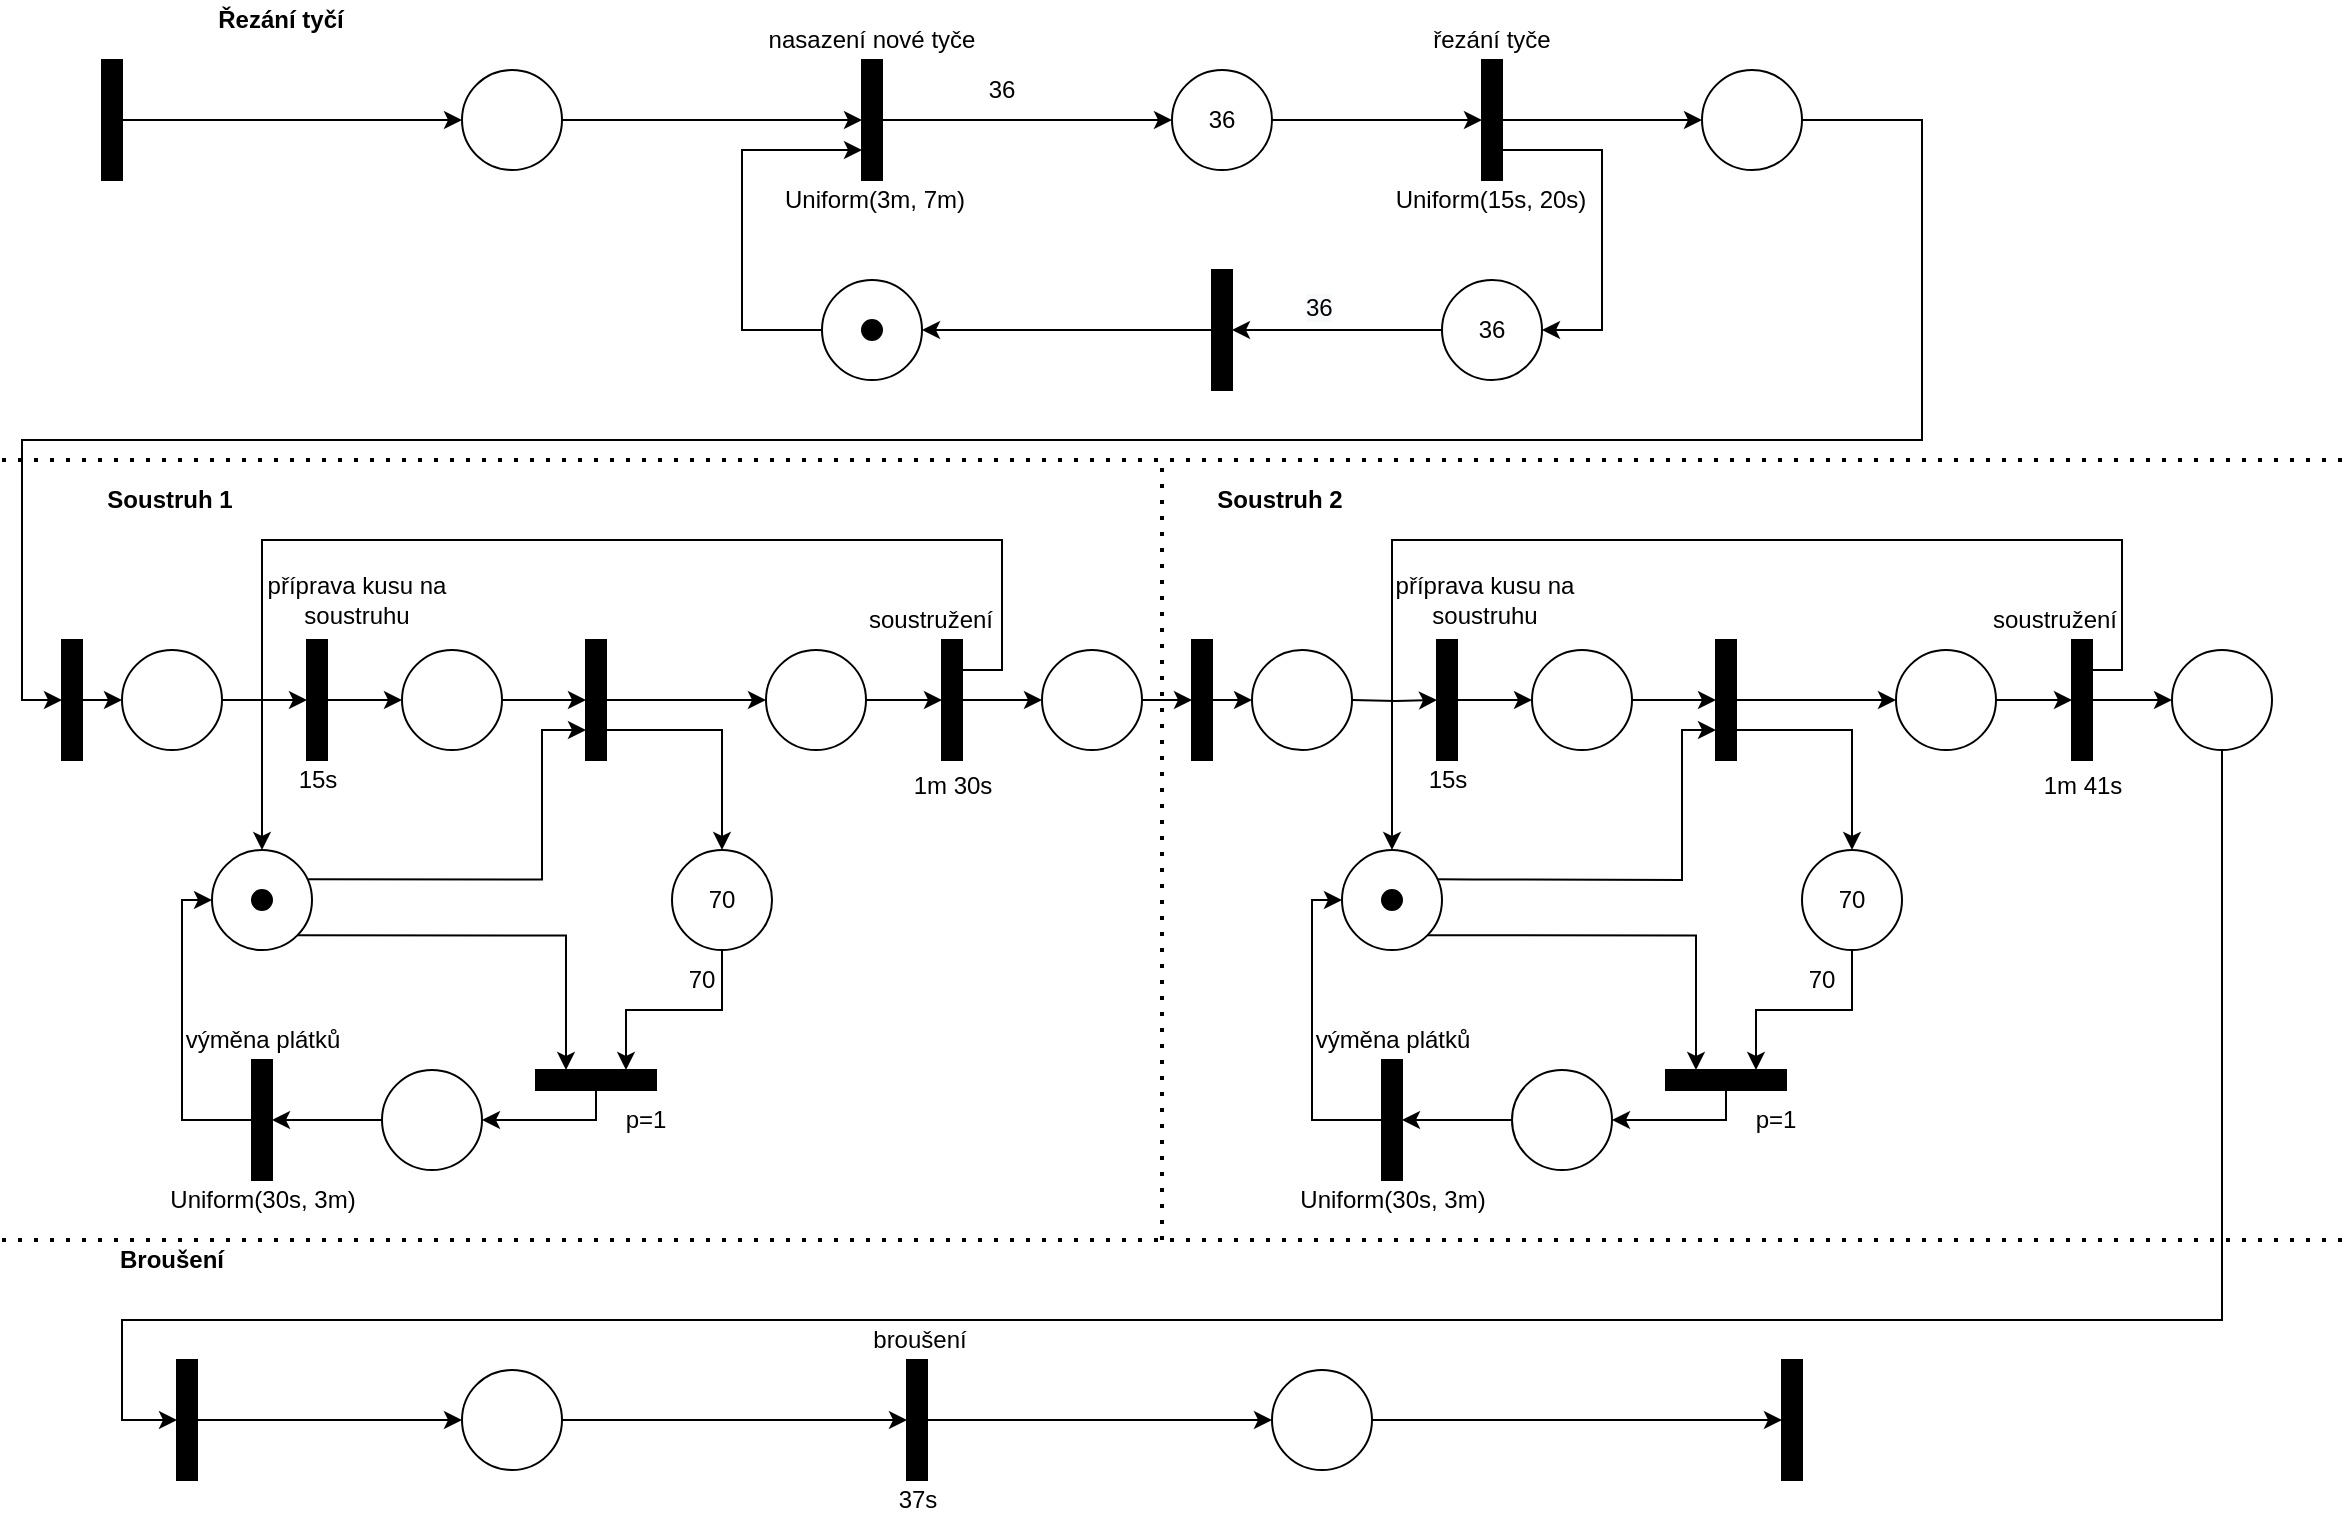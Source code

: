 <mxfile version="13.10.9" type="device"><diagram id="GLuZUZM2TEEvT66_GqJw" name="Page-1"><mxGraphModel dx="2616" dy="803" grid="1" gridSize="10" guides="1" tooltips="1" connect="1" arrows="1" fold="1" page="1" pageScale="1" pageWidth="1169" pageHeight="827" math="0" shadow="0"><root><mxCell id="0"/><mxCell id="1" parent="0"/><mxCell id="JcGqZ0pjjHXHmJEvP8QJ-11" style="edgeStyle=orthogonalEdgeStyle;rounded=0;orthogonalLoop=1;jettySize=auto;html=1;exitX=1;exitY=0.5;exitDx=0;exitDy=0;entryX=0;entryY=0.5;entryDx=0;entryDy=0;" parent="1" source="JcGqZ0pjjHXHmJEvP8QJ-3" target="JcGqZ0pjjHXHmJEvP8QJ-10" edge="1"><mxGeometry relative="1" as="geometry"/></mxCell><mxCell id="JcGqZ0pjjHXHmJEvP8QJ-3" value="" style="ellipse;whiteSpace=wrap;html=1;aspect=fixed;" parent="1" vertex="1"><mxGeometry x="230" y="45" width="50" height="50" as="geometry"/></mxCell><mxCell id="JcGqZ0pjjHXHmJEvP8QJ-7" style="edgeStyle=orthogonalEdgeStyle;rounded=0;orthogonalLoop=1;jettySize=auto;html=1;exitX=1;exitY=0.5;exitDx=0;exitDy=0;entryX=0;entryY=0.5;entryDx=0;entryDy=0;" parent="1" source="JcGqZ0pjjHXHmJEvP8QJ-5" target="JcGqZ0pjjHXHmJEvP8QJ-3" edge="1"><mxGeometry relative="1" as="geometry"/></mxCell><mxCell id="JcGqZ0pjjHXHmJEvP8QJ-5" value="" style="rounded=0;whiteSpace=wrap;html=1;fillColor=#000000;" parent="1" vertex="1"><mxGeometry x="50" y="40" width="10" height="60" as="geometry"/></mxCell><mxCell id="JcGqZ0pjjHXHmJEvP8QJ-9" value="Uniform(3m, 7m)" style="text;html=1;strokeColor=none;fillColor=none;align=center;verticalAlign=middle;whiteSpace=wrap;rounded=0;" parent="1" vertex="1"><mxGeometry x="385" y="100" width="102.5" height="20" as="geometry"/></mxCell><mxCell id="JcGqZ0pjjHXHmJEvP8QJ-14" style="edgeStyle=orthogonalEdgeStyle;rounded=0;orthogonalLoop=1;jettySize=auto;html=1;exitX=1;exitY=0.5;exitDx=0;exitDy=0;entryX=0;entryY=0.5;entryDx=0;entryDy=0;" parent="1" source="JcGqZ0pjjHXHmJEvP8QJ-10" target="JcGqZ0pjjHXHmJEvP8QJ-13" edge="1"><mxGeometry relative="1" as="geometry"/></mxCell><mxCell id="JcGqZ0pjjHXHmJEvP8QJ-10" value="" style="rounded=0;whiteSpace=wrap;html=1;fillColor=#000000;" parent="1" vertex="1"><mxGeometry x="430" y="40" width="10" height="60" as="geometry"/></mxCell><mxCell id="JcGqZ0pjjHXHmJEvP8QJ-17" style="edgeStyle=orthogonalEdgeStyle;rounded=0;orthogonalLoop=1;jettySize=auto;html=1;exitX=1;exitY=0.5;exitDx=0;exitDy=0;entryX=0;entryY=0.5;entryDx=0;entryDy=0;" parent="1" source="JcGqZ0pjjHXHmJEvP8QJ-13" target="JcGqZ0pjjHXHmJEvP8QJ-16" edge="1"><mxGeometry relative="1" as="geometry"/></mxCell><mxCell id="JcGqZ0pjjHXHmJEvP8QJ-13" value="36" style="ellipse;whiteSpace=wrap;html=1;aspect=fixed;" parent="1" vertex="1"><mxGeometry x="585" y="45" width="50" height="50" as="geometry"/></mxCell><mxCell id="JcGqZ0pjjHXHmJEvP8QJ-15" value="36" style="text;html=1;strokeColor=none;fillColor=none;align=center;verticalAlign=middle;whiteSpace=wrap;rounded=0;" parent="1" vertex="1"><mxGeometry x="480" y="45" width="40" height="20" as="geometry"/></mxCell><mxCell id="JcGqZ0pjjHXHmJEvP8QJ-24" style="edgeStyle=orthogonalEdgeStyle;rounded=0;orthogonalLoop=1;jettySize=auto;html=1;exitX=1;exitY=0.75;exitDx=0;exitDy=0;entryX=1;entryY=0.5;entryDx=0;entryDy=0;" parent="1" source="JcGqZ0pjjHXHmJEvP8QJ-16" target="JcGqZ0pjjHXHmJEvP8QJ-23" edge="1"><mxGeometry relative="1" as="geometry"><mxPoint x="800" y="190" as="targetPoint"/><Array as="points"><mxPoint x="800" y="85"/><mxPoint x="800" y="175"/></Array></mxGeometry></mxCell><mxCell id="JcGqZ0pjjHXHmJEvP8QJ-32" style="edgeStyle=orthogonalEdgeStyle;rounded=0;orthogonalLoop=1;jettySize=auto;html=1;exitX=1;exitY=0.5;exitDx=0;exitDy=0;entryX=0;entryY=0.5;entryDx=0;entryDy=0;" parent="1" source="JcGqZ0pjjHXHmJEvP8QJ-16" target="JcGqZ0pjjHXHmJEvP8QJ-31" edge="1"><mxGeometry relative="1" as="geometry"/></mxCell><mxCell id="JcGqZ0pjjHXHmJEvP8QJ-16" value="" style="rounded=0;whiteSpace=wrap;html=1;fillColor=#000000;" parent="1" vertex="1"><mxGeometry x="740" y="40" width="10" height="60" as="geometry"/></mxCell><mxCell id="JcGqZ0pjjHXHmJEvP8QJ-30" style="edgeStyle=orthogonalEdgeStyle;rounded=0;orthogonalLoop=1;jettySize=auto;html=1;exitX=0;exitY=0.5;exitDx=0;exitDy=0;entryX=1;entryY=0.5;entryDx=0;entryDy=0;" parent="1" source="JcGqZ0pjjHXHmJEvP8QJ-18" target="JcGqZ0pjjHXHmJEvP8QJ-28" edge="1"><mxGeometry relative="1" as="geometry"/></mxCell><mxCell id="JcGqZ0pjjHXHmJEvP8QJ-18" value="" style="rounded=0;whiteSpace=wrap;html=1;fillColor=#000000;rotation=0;" parent="1" vertex="1"><mxGeometry x="605" y="145" width="10" height="60" as="geometry"/></mxCell><mxCell id="JcGqZ0pjjHXHmJEvP8QJ-21" value="Uniform(15s, 20s)" style="text;html=1;strokeColor=none;fillColor=none;align=center;verticalAlign=middle;whiteSpace=wrap;rounded=0;" parent="1" vertex="1"><mxGeometry x="689.38" y="100" width="111.25" height="20" as="geometry"/></mxCell><mxCell id="JcGqZ0pjjHXHmJEvP8QJ-25" style="edgeStyle=orthogonalEdgeStyle;rounded=0;orthogonalLoop=1;jettySize=auto;html=1;exitX=0;exitY=0.5;exitDx=0;exitDy=0;entryX=1;entryY=0.5;entryDx=0;entryDy=0;" parent="1" source="JcGqZ0pjjHXHmJEvP8QJ-23" target="JcGqZ0pjjHXHmJEvP8QJ-18" edge="1"><mxGeometry relative="1" as="geometry"/></mxCell><mxCell id="JcGqZ0pjjHXHmJEvP8QJ-23" value="36" style="ellipse;whiteSpace=wrap;html=1;aspect=fixed;" parent="1" vertex="1"><mxGeometry x="720" y="150" width="50" height="50" as="geometry"/></mxCell><mxCell id="JcGqZ0pjjHXHmJEvP8QJ-27" value="&lt;span style=&quot;color: rgb(0, 0, 0); font-family: helvetica; font-size: 12px; font-style: normal; font-weight: 400; letter-spacing: normal; text-align: center; text-indent: 0px; text-transform: none; word-spacing: 0px; background-color: rgb(248, 249, 250); display: inline; float: none;&quot;&gt;36&lt;/span&gt;" style="text;whiteSpace=wrap;html=1;" parent="1" vertex="1"><mxGeometry x="650" y="150" width="40" height="30" as="geometry"/></mxCell><mxCell id="JcGqZ0pjjHXHmJEvP8QJ-29" style="edgeStyle=orthogonalEdgeStyle;rounded=0;orthogonalLoop=1;jettySize=auto;html=1;exitX=0;exitY=0.5;exitDx=0;exitDy=0;entryX=0;entryY=0.75;entryDx=0;entryDy=0;" parent="1" source="JcGqZ0pjjHXHmJEvP8QJ-28" target="JcGqZ0pjjHXHmJEvP8QJ-10" edge="1"><mxGeometry relative="1" as="geometry"><mxPoint x="350" y="80" as="targetPoint"/><Array as="points"><mxPoint x="370" y="175"/><mxPoint x="370" y="85"/></Array></mxGeometry></mxCell><mxCell id="JcGqZ0pjjHXHmJEvP8QJ-28" value="" style="ellipse;whiteSpace=wrap;html=1;aspect=fixed;" parent="1" vertex="1"><mxGeometry x="410" y="150" width="50" height="50" as="geometry"/></mxCell><mxCell id="JcGqZ0pjjHXHmJEvP8QJ-102" style="edgeStyle=orthogonalEdgeStyle;rounded=0;orthogonalLoop=1;jettySize=auto;html=1;exitX=1;exitY=0.5;exitDx=0;exitDy=0;entryX=0;entryY=0.5;entryDx=0;entryDy=0;" parent="1" source="JcGqZ0pjjHXHmJEvP8QJ-31" target="JcGqZ0pjjHXHmJEvP8QJ-33" edge="1"><mxGeometry relative="1" as="geometry"><mxPoint x="10" y="360" as="targetPoint"/><Array as="points"><mxPoint x="960" y="70"/><mxPoint x="960" y="230"/><mxPoint x="10" y="230"/><mxPoint x="10" y="360"/></Array></mxGeometry></mxCell><mxCell id="JcGqZ0pjjHXHmJEvP8QJ-31" value="" style="ellipse;whiteSpace=wrap;html=1;aspect=fixed;" parent="1" vertex="1"><mxGeometry x="850" y="45" width="50" height="50" as="geometry"/></mxCell><mxCell id="JcGqZ0pjjHXHmJEvP8QJ-35" style="edgeStyle=orthogonalEdgeStyle;rounded=0;orthogonalLoop=1;jettySize=auto;html=1;exitX=1;exitY=0.5;exitDx=0;exitDy=0;entryX=0;entryY=0.5;entryDx=0;entryDy=0;" parent="1" source="JcGqZ0pjjHXHmJEvP8QJ-33" target="JcGqZ0pjjHXHmJEvP8QJ-36" edge="1"><mxGeometry relative="1" as="geometry"><mxPoint x="35" y="355" as="targetPoint"/><Array as="points"><mxPoint x="30" y="360"/><mxPoint x="30" y="360"/></Array></mxGeometry></mxCell><mxCell id="JcGqZ0pjjHXHmJEvP8QJ-33" value="" style="rounded=0;whiteSpace=wrap;html=1;fillColor=#000000;" parent="1" vertex="1"><mxGeometry x="30" y="330" width="10" height="60" as="geometry"/></mxCell><mxCell id="JcGqZ0pjjHXHmJEvP8QJ-45" style="edgeStyle=orthogonalEdgeStyle;rounded=0;orthogonalLoop=1;jettySize=auto;html=1;exitX=1;exitY=0.5;exitDx=0;exitDy=0;entryX=0;entryY=0.5;entryDx=0;entryDy=0;" parent="1" source="JcGqZ0pjjHXHmJEvP8QJ-36" target="KDwXP7AqZ1lGAacYz1sP-2" edge="1"><mxGeometry relative="1" as="geometry"><mxPoint x="150" y="360" as="targetPoint"/></mxGeometry></mxCell><mxCell id="JcGqZ0pjjHXHmJEvP8QJ-36" value="" style="ellipse;whiteSpace=wrap;html=1;aspect=fixed;" parent="1" vertex="1"><mxGeometry x="60" y="335" width="50" height="50" as="geometry"/></mxCell><mxCell id="JcGqZ0pjjHXHmJEvP8QJ-40" value="15s" style="text;html=1;strokeColor=none;fillColor=none;align=center;verticalAlign=middle;whiteSpace=wrap;rounded=0;" parent="1" vertex="1"><mxGeometry x="137.5" y="390" width="40" height="20" as="geometry"/></mxCell><mxCell id="JcGqZ0pjjHXHmJEvP8QJ-41" value="" style="ellipse;whiteSpace=wrap;html=1;aspect=fixed;" parent="1" vertex="1"><mxGeometry x="382" y="335" width="50" height="50" as="geometry"/></mxCell><mxCell id="JcGqZ0pjjHXHmJEvP8QJ-42" style="edgeStyle=orthogonalEdgeStyle;rounded=0;orthogonalLoop=1;jettySize=auto;html=1;exitX=1;exitY=0.5;exitDx=0;exitDy=0;entryX=0;entryY=0.5;entryDx=0;entryDy=0;" parent="1" source="JcGqZ0pjjHXHmJEvP8QJ-43" target="JcGqZ0pjjHXHmJEvP8QJ-41" edge="1"><mxGeometry relative="1" as="geometry"/></mxCell><mxCell id="JcGqZ0pjjHXHmJEvP8QJ-49" style="edgeStyle=orthogonalEdgeStyle;rounded=0;orthogonalLoop=1;jettySize=auto;html=1;exitX=1;exitY=0.75;exitDx=0;exitDy=0;entryX=0.5;entryY=0;entryDx=0;entryDy=0;" parent="1" source="JcGqZ0pjjHXHmJEvP8QJ-43" target="JcGqZ0pjjHXHmJEvP8QJ-48" edge="1"><mxGeometry relative="1" as="geometry"><mxPoint x="360" y="420" as="targetPoint"/><Array as="points"><mxPoint x="360" y="375"/></Array></mxGeometry></mxCell><mxCell id="JcGqZ0pjjHXHmJEvP8QJ-43" value="" style="rounded=0;whiteSpace=wrap;html=1;fillColor=#000000;" parent="1" vertex="1"><mxGeometry x="292" y="330" width="10" height="60" as="geometry"/></mxCell><mxCell id="JcGqZ0pjjHXHmJEvP8QJ-44" value="1m 30s" style="text;html=1;strokeColor=none;fillColor=none;align=center;verticalAlign=middle;whiteSpace=wrap;rounded=0;" parent="1" vertex="1"><mxGeometry x="448.5" y="393" width="53" height="20" as="geometry"/></mxCell><mxCell id="JcGqZ0pjjHXHmJEvP8QJ-63" style="edgeStyle=orthogonalEdgeStyle;rounded=0;orthogonalLoop=1;jettySize=auto;html=1;exitX=1;exitY=0.5;exitDx=0;exitDy=0;entryX=1;entryY=0.5;entryDx=0;entryDy=0;" parent="1" source="JcGqZ0pjjHXHmJEvP8QJ-46" target="DQ1ysOZ9fcvi6XosB5XS-1" edge="1"><mxGeometry relative="1" as="geometry"><mxPoint x="260" y="570" as="targetPoint"/><Array as="points"><mxPoint x="297" y="570"/></Array></mxGeometry></mxCell><mxCell id="JcGqZ0pjjHXHmJEvP8QJ-46" value="" style="rounded=0;whiteSpace=wrap;html=1;fillColor=#000000;rotation=90;" parent="1" vertex="1"><mxGeometry x="292" y="520" width="10" height="60" as="geometry"/></mxCell><mxCell id="JcGqZ0pjjHXHmJEvP8QJ-56" style="edgeStyle=orthogonalEdgeStyle;rounded=0;orthogonalLoop=1;jettySize=auto;html=1;exitX=0.5;exitY=1;exitDx=0;exitDy=0;entryX=0;entryY=0.25;entryDx=0;entryDy=0;" parent="1" source="JcGqZ0pjjHXHmJEvP8QJ-48" target="JcGqZ0pjjHXHmJEvP8QJ-46" edge="1"><mxGeometry relative="1" as="geometry"><mxPoint x="310" y="530.0" as="targetPoint"/></mxGeometry></mxCell><mxCell id="JcGqZ0pjjHXHmJEvP8QJ-48" value="70" style="ellipse;whiteSpace=wrap;html=1;aspect=fixed;" parent="1" vertex="1"><mxGeometry x="335" y="435" width="50" height="50" as="geometry"/></mxCell><mxCell id="JcGqZ0pjjHXHmJEvP8QJ-51" value="70" style="text;html=1;strokeColor=none;fillColor=none;align=center;verticalAlign=middle;whiteSpace=wrap;rounded=0;" parent="1" vertex="1"><mxGeometry x="330" y="490" width="40" height="20" as="geometry"/></mxCell><mxCell id="JcGqZ0pjjHXHmJEvP8QJ-53" style="edgeStyle=orthogonalEdgeStyle;rounded=0;orthogonalLoop=1;jettySize=auto;html=1;exitX=0.962;exitY=0.293;exitDx=0;exitDy=0;exitPerimeter=0;entryX=0;entryY=0.75;entryDx=0;entryDy=0;" parent="1" source="JcGqZ0pjjHXHmJEvP8QJ-52" target="JcGqZ0pjjHXHmJEvP8QJ-43" edge="1"><mxGeometry relative="1" as="geometry"><mxPoint x="280" y="370" as="targetPoint"/><mxPoint x="170" y="450" as="sourcePoint"/><Array as="points"><mxPoint x="270" y="450"/><mxPoint x="270" y="375"/></Array></mxGeometry></mxCell><mxCell id="JcGqZ0pjjHXHmJEvP8QJ-55" style="edgeStyle=orthogonalEdgeStyle;rounded=0;orthogonalLoop=1;jettySize=auto;html=1;exitX=1;exitY=1;exitDx=0;exitDy=0;entryX=0;entryY=0.75;entryDx=0;entryDy=0;" parent="1" source="JcGqZ0pjjHXHmJEvP8QJ-52" target="JcGqZ0pjjHXHmJEvP8QJ-46" edge="1"><mxGeometry relative="1" as="geometry"><mxPoint x="290" y="530.0" as="targetPoint"/></mxGeometry></mxCell><mxCell id="JcGqZ0pjjHXHmJEvP8QJ-52" value="" style="ellipse;whiteSpace=wrap;html=1;aspect=fixed;" parent="1" vertex="1"><mxGeometry x="105" y="435" width="50" height="50" as="geometry"/></mxCell><mxCell id="JcGqZ0pjjHXHmJEvP8QJ-8" value="" style="ellipse;whiteSpace=wrap;html=1;aspect=fixed;fillColor=#000000;" parent="1" vertex="1"><mxGeometry x="125" y="455" width="10" height="10" as="geometry"/></mxCell><mxCell id="JcGqZ0pjjHXHmJEvP8QJ-57" style="edgeStyle=orthogonalEdgeStyle;rounded=0;orthogonalLoop=1;jettySize=auto;html=1;exitX=1;exitY=0.5;exitDx=0;exitDy=0;entryX=0;entryY=0.5;entryDx=0;entryDy=0;" parent="1" source="JcGqZ0pjjHXHmJEvP8QJ-41" target="JcGqZ0pjjHXHmJEvP8QJ-60" edge="1"><mxGeometry relative="1" as="geometry"><mxPoint x="440.0" y="360" as="sourcePoint"/></mxGeometry></mxCell><mxCell id="JcGqZ0pjjHXHmJEvP8QJ-101" style="edgeStyle=orthogonalEdgeStyle;rounded=0;orthogonalLoop=1;jettySize=auto;html=1;exitX=1;exitY=0.5;exitDx=0;exitDy=0;entryX=0;entryY=0.5;entryDx=0;entryDy=0;" parent="1" source="JcGqZ0pjjHXHmJEvP8QJ-58" target="JcGqZ0pjjHXHmJEvP8QJ-72" edge="1"><mxGeometry relative="1" as="geometry"/></mxCell><mxCell id="JcGqZ0pjjHXHmJEvP8QJ-58" value="" style="ellipse;whiteSpace=wrap;html=1;aspect=fixed;" parent="1" vertex="1"><mxGeometry x="520" y="335" width="50" height="50" as="geometry"/></mxCell><mxCell id="JcGqZ0pjjHXHmJEvP8QJ-59" style="edgeStyle=orthogonalEdgeStyle;rounded=0;orthogonalLoop=1;jettySize=auto;html=1;exitX=1;exitY=0.5;exitDx=0;exitDy=0;entryX=0;entryY=0.5;entryDx=0;entryDy=0;" parent="1" source="JcGqZ0pjjHXHmJEvP8QJ-60" target="JcGqZ0pjjHXHmJEvP8QJ-58" edge="1"><mxGeometry relative="1" as="geometry"/></mxCell><mxCell id="JcGqZ0pjjHXHmJEvP8QJ-60" value="" style="rounded=0;whiteSpace=wrap;html=1;fillColor=#000000;" parent="1" vertex="1"><mxGeometry x="470" y="330" width="10" height="60" as="geometry"/></mxCell><mxCell id="JcGqZ0pjjHXHmJEvP8QJ-61" value="p=1" style="text;html=1;strokeColor=none;fillColor=none;align=center;verticalAlign=middle;whiteSpace=wrap;rounded=0;" parent="1" vertex="1"><mxGeometry x="302" y="560" width="40" height="20" as="geometry"/></mxCell><mxCell id="JcGqZ0pjjHXHmJEvP8QJ-66" style="edgeStyle=orthogonalEdgeStyle;rounded=0;orthogonalLoop=1;jettySize=auto;html=1;exitX=0;exitY=0.5;exitDx=0;exitDy=0;entryX=0;entryY=0.5;entryDx=0;entryDy=0;" parent="1" source="JcGqZ0pjjHXHmJEvP8QJ-64" target="JcGqZ0pjjHXHmJEvP8QJ-52" edge="1"><mxGeometry relative="1" as="geometry"><mxPoint x="40" y="460" as="targetPoint"/><Array as="points"><mxPoint x="90" y="570"/><mxPoint x="90" y="460"/></Array></mxGeometry></mxCell><mxCell id="JcGqZ0pjjHXHmJEvP8QJ-64" value="" style="rounded=0;whiteSpace=wrap;html=1;fillColor=#000000;" parent="1" vertex="1"><mxGeometry x="125" y="540" width="10" height="60" as="geometry"/></mxCell><mxCell id="JcGqZ0pjjHXHmJEvP8QJ-65" value="Uniform(30s, 3m)" style="text;html=1;strokeColor=none;fillColor=none;align=center;verticalAlign=middle;whiteSpace=wrap;rounded=0;" parent="1" vertex="1"><mxGeometry x="73.75" y="600" width="112.5" height="20" as="geometry"/></mxCell><mxCell id="JcGqZ0pjjHXHmJEvP8QJ-69" style="edgeStyle=orthogonalEdgeStyle;rounded=0;orthogonalLoop=1;jettySize=auto;html=1;entryX=0.5;entryY=0;entryDx=0;entryDy=0;exitX=1;exitY=0.25;exitDx=0;exitDy=0;" parent="1" source="JcGqZ0pjjHXHmJEvP8QJ-60" target="JcGqZ0pjjHXHmJEvP8QJ-52" edge="1"><mxGeometry relative="1" as="geometry"><mxPoint x="130" y="350" as="targetPoint"/><Array as="points"><mxPoint x="500" y="345"/><mxPoint x="500" y="280"/><mxPoint x="130" y="280"/></Array><mxPoint x="500" y="340" as="sourcePoint"/></mxGeometry></mxCell><mxCell id="JcGqZ0pjjHXHmJEvP8QJ-71" style="edgeStyle=orthogonalEdgeStyle;rounded=0;orthogonalLoop=1;jettySize=auto;html=1;exitX=1;exitY=0.5;exitDx=0;exitDy=0;entryX=0;entryY=0.5;entryDx=0;entryDy=0;" parent="1" source="JcGqZ0pjjHXHmJEvP8QJ-72" target="JcGqZ0pjjHXHmJEvP8QJ-74" edge="1"><mxGeometry relative="1" as="geometry"><mxPoint x="600" y="355" as="targetPoint"/><Array as="points"><mxPoint x="595" y="360"/><mxPoint x="595" y="360"/></Array></mxGeometry></mxCell><mxCell id="JcGqZ0pjjHXHmJEvP8QJ-72" value="" style="rounded=0;whiteSpace=wrap;html=1;fillColor=#000000;" parent="1" vertex="1"><mxGeometry x="595" y="330" width="10" height="60" as="geometry"/></mxCell><mxCell id="JcGqZ0pjjHXHmJEvP8QJ-74" value="" style="ellipse;whiteSpace=wrap;html=1;aspect=fixed;" parent="1" vertex="1"><mxGeometry x="625" y="335" width="50" height="50" as="geometry"/></mxCell><mxCell id="JcGqZ0pjjHXHmJEvP8QJ-75" value="15s" style="text;html=1;strokeColor=none;fillColor=none;align=center;verticalAlign=middle;whiteSpace=wrap;rounded=0;" parent="1" vertex="1"><mxGeometry x="702.5" y="390" width="40" height="20" as="geometry"/></mxCell><mxCell id="JcGqZ0pjjHXHmJEvP8QJ-77" value="" style="ellipse;whiteSpace=wrap;html=1;aspect=fixed;" parent="1" vertex="1"><mxGeometry x="947" y="335" width="50" height="50" as="geometry"/></mxCell><mxCell id="JcGqZ0pjjHXHmJEvP8QJ-78" style="edgeStyle=orthogonalEdgeStyle;rounded=0;orthogonalLoop=1;jettySize=auto;html=1;exitX=1;exitY=0.5;exitDx=0;exitDy=0;entryX=0;entryY=0.5;entryDx=0;entryDy=0;" parent="1" source="JcGqZ0pjjHXHmJEvP8QJ-80" target="JcGqZ0pjjHXHmJEvP8QJ-77" edge="1"><mxGeometry relative="1" as="geometry"/></mxCell><mxCell id="JcGqZ0pjjHXHmJEvP8QJ-79" style="edgeStyle=orthogonalEdgeStyle;rounded=0;orthogonalLoop=1;jettySize=auto;html=1;exitX=1;exitY=0.75;exitDx=0;exitDy=0;entryX=0.5;entryY=0;entryDx=0;entryDy=0;" parent="1" source="JcGqZ0pjjHXHmJEvP8QJ-80" target="JcGqZ0pjjHXHmJEvP8QJ-85" edge="1"><mxGeometry relative="1" as="geometry"><mxPoint x="925" y="420" as="targetPoint"/><Array as="points"><mxPoint x="925" y="375"/></Array></mxGeometry></mxCell><mxCell id="JcGqZ0pjjHXHmJEvP8QJ-80" value="" style="rounded=0;whiteSpace=wrap;html=1;fillColor=#000000;" parent="1" vertex="1"><mxGeometry x="857" y="330" width="10" height="60" as="geometry"/></mxCell><mxCell id="JcGqZ0pjjHXHmJEvP8QJ-81" value="1m 41s" style="text;html=1;strokeColor=none;fillColor=none;align=center;verticalAlign=middle;whiteSpace=wrap;rounded=0;" parent="1" vertex="1"><mxGeometry x="1013.5" y="393" width="53" height="20" as="geometry"/></mxCell><mxCell id="JcGqZ0pjjHXHmJEvP8QJ-83" value="" style="rounded=0;whiteSpace=wrap;html=1;fillColor=#000000;rotation=90;" parent="1" vertex="1"><mxGeometry x="857" y="520" width="10" height="60" as="geometry"/></mxCell><mxCell id="JcGqZ0pjjHXHmJEvP8QJ-84" style="edgeStyle=orthogonalEdgeStyle;rounded=0;orthogonalLoop=1;jettySize=auto;html=1;exitX=0.5;exitY=1;exitDx=0;exitDy=0;entryX=0;entryY=0.25;entryDx=0;entryDy=0;" parent="1" source="JcGqZ0pjjHXHmJEvP8QJ-85" target="JcGqZ0pjjHXHmJEvP8QJ-83" edge="1"><mxGeometry relative="1" as="geometry"><mxPoint x="875" y="530.0" as="targetPoint"/></mxGeometry></mxCell><mxCell id="JcGqZ0pjjHXHmJEvP8QJ-85" value="70" style="ellipse;whiteSpace=wrap;html=1;aspect=fixed;" parent="1" vertex="1"><mxGeometry x="900" y="435" width="50" height="50" as="geometry"/></mxCell><mxCell id="JcGqZ0pjjHXHmJEvP8QJ-86" value="70" style="text;html=1;strokeColor=none;fillColor=none;align=center;verticalAlign=middle;whiteSpace=wrap;rounded=0;" parent="1" vertex="1"><mxGeometry x="890" y="490" width="40" height="20" as="geometry"/></mxCell><mxCell id="JcGqZ0pjjHXHmJEvP8QJ-87" style="edgeStyle=orthogonalEdgeStyle;rounded=0;orthogonalLoop=1;jettySize=auto;html=1;exitX=0.962;exitY=0.293;exitDx=0;exitDy=0;exitPerimeter=0;entryX=0;entryY=0.75;entryDx=0;entryDy=0;" parent="1" source="JcGqZ0pjjHXHmJEvP8QJ-89" target="JcGqZ0pjjHXHmJEvP8QJ-80" edge="1"><mxGeometry relative="1" as="geometry"><mxPoint x="850" y="370" as="targetPoint"/><mxPoint x="735" y="450" as="sourcePoint"/><Array as="points"><mxPoint x="735" y="450"/><mxPoint x="840" y="450"/><mxPoint x="840" y="375"/></Array></mxGeometry></mxCell><mxCell id="JcGqZ0pjjHXHmJEvP8QJ-88" style="edgeStyle=orthogonalEdgeStyle;rounded=0;orthogonalLoop=1;jettySize=auto;html=1;exitX=1;exitY=1;exitDx=0;exitDy=0;entryX=0;entryY=0.75;entryDx=0;entryDy=0;" parent="1" source="JcGqZ0pjjHXHmJEvP8QJ-89" target="JcGqZ0pjjHXHmJEvP8QJ-83" edge="1"><mxGeometry relative="1" as="geometry"><mxPoint x="855" y="530.0" as="targetPoint"/></mxGeometry></mxCell><mxCell id="JcGqZ0pjjHXHmJEvP8QJ-89" value="" style="ellipse;whiteSpace=wrap;html=1;aspect=fixed;" parent="1" vertex="1"><mxGeometry x="670" y="435" width="50" height="50" as="geometry"/></mxCell><mxCell id="JcGqZ0pjjHXHmJEvP8QJ-90" value="" style="ellipse;whiteSpace=wrap;html=1;aspect=fixed;fillColor=#000000;" parent="1" vertex="1"><mxGeometry x="690" y="455" width="10" height="10" as="geometry"/></mxCell><mxCell id="JcGqZ0pjjHXHmJEvP8QJ-91" style="edgeStyle=orthogonalEdgeStyle;rounded=0;orthogonalLoop=1;jettySize=auto;html=1;exitX=1;exitY=0.5;exitDx=0;exitDy=0;entryX=0;entryY=0.5;entryDx=0;entryDy=0;" parent="1" source="JcGqZ0pjjHXHmJEvP8QJ-77" target="JcGqZ0pjjHXHmJEvP8QJ-94" edge="1"><mxGeometry relative="1" as="geometry"><mxPoint x="1005.0" y="360" as="sourcePoint"/></mxGeometry></mxCell><mxCell id="JcGqZ0pjjHXHmJEvP8QJ-116" style="edgeStyle=orthogonalEdgeStyle;rounded=0;orthogonalLoop=1;jettySize=auto;html=1;exitX=0.5;exitY=1;exitDx=0;exitDy=0;entryX=0;entryY=0.5;entryDx=0;entryDy=0;" parent="1" source="JcGqZ0pjjHXHmJEvP8QJ-92" target="JcGqZ0pjjHXHmJEvP8QJ-107" edge="1"><mxGeometry relative="1" as="geometry"><mxPoint x="70" y="720" as="targetPoint"/><Array as="points"><mxPoint x="1110" y="670"/><mxPoint x="60" y="670"/><mxPoint x="60" y="720"/></Array></mxGeometry></mxCell><mxCell id="JcGqZ0pjjHXHmJEvP8QJ-92" value="" style="ellipse;whiteSpace=wrap;html=1;aspect=fixed;" parent="1" vertex="1"><mxGeometry x="1085" y="335" width="50" height="50" as="geometry"/></mxCell><mxCell id="JcGqZ0pjjHXHmJEvP8QJ-93" style="edgeStyle=orthogonalEdgeStyle;rounded=0;orthogonalLoop=1;jettySize=auto;html=1;exitX=1;exitY=0.5;exitDx=0;exitDy=0;entryX=0;entryY=0.5;entryDx=0;entryDy=0;" parent="1" source="JcGqZ0pjjHXHmJEvP8QJ-94" target="JcGqZ0pjjHXHmJEvP8QJ-92" edge="1"><mxGeometry relative="1" as="geometry"/></mxCell><mxCell id="JcGqZ0pjjHXHmJEvP8QJ-94" value="" style="rounded=0;whiteSpace=wrap;html=1;fillColor=#000000;" parent="1" vertex="1"><mxGeometry x="1035" y="330" width="10" height="60" as="geometry"/></mxCell><mxCell id="JcGqZ0pjjHXHmJEvP8QJ-95" value="p=1" style="text;html=1;strokeColor=none;fillColor=none;align=center;verticalAlign=middle;whiteSpace=wrap;rounded=0;" parent="1" vertex="1"><mxGeometry x="867" y="560" width="40" height="20" as="geometry"/></mxCell><mxCell id="JcGqZ0pjjHXHmJEvP8QJ-96" style="edgeStyle=orthogonalEdgeStyle;rounded=0;orthogonalLoop=1;jettySize=auto;html=1;exitX=0;exitY=0.5;exitDx=0;exitDy=0;entryX=0;entryY=0.5;entryDx=0;entryDy=0;" parent="1" source="JcGqZ0pjjHXHmJEvP8QJ-97" target="JcGqZ0pjjHXHmJEvP8QJ-89" edge="1"><mxGeometry relative="1" as="geometry"><mxPoint x="605" y="460" as="targetPoint"/><Array as="points"><mxPoint x="655" y="570"/><mxPoint x="655" y="460"/></Array></mxGeometry></mxCell><mxCell id="JcGqZ0pjjHXHmJEvP8QJ-97" value="" style="rounded=0;whiteSpace=wrap;html=1;fillColor=#000000;" parent="1" vertex="1"><mxGeometry x="690" y="540" width="10" height="60" as="geometry"/></mxCell><mxCell id="JcGqZ0pjjHXHmJEvP8QJ-99" style="edgeStyle=orthogonalEdgeStyle;rounded=0;orthogonalLoop=1;jettySize=auto;html=1;entryX=0.5;entryY=0;entryDx=0;entryDy=0;exitX=1;exitY=0.25;exitDx=0;exitDy=0;" parent="1" source="JcGqZ0pjjHXHmJEvP8QJ-94" target="JcGqZ0pjjHXHmJEvP8QJ-89" edge="1"><mxGeometry relative="1" as="geometry"><mxPoint x="695" y="350" as="targetPoint"/><Array as="points"><mxPoint x="1060" y="345"/><mxPoint x="1060" y="280"/><mxPoint x="695" y="280"/></Array><mxPoint x="1070" y="340" as="sourcePoint"/></mxGeometry></mxCell><mxCell id="JcGqZ0pjjHXHmJEvP8QJ-103" value="" style="endArrow=none;dashed=1;html=1;dashPattern=1 3;strokeWidth=2;" parent="1" edge="1"><mxGeometry width="50" height="50" relative="1" as="geometry"><mxPoint y="240" as="sourcePoint"/><mxPoint x="1170" y="240" as="targetPoint"/></mxGeometry></mxCell><mxCell id="JcGqZ0pjjHXHmJEvP8QJ-104" value="" style="endArrow=none;dashed=1;html=1;dashPattern=1 3;strokeWidth=2;" parent="1" edge="1"><mxGeometry width="50" height="50" relative="1" as="geometry"><mxPoint y="630" as="sourcePoint"/><mxPoint x="1170" y="630" as="targetPoint"/></mxGeometry></mxCell><mxCell id="JcGqZ0pjjHXHmJEvP8QJ-105" value="" style="endArrow=none;dashed=1;html=1;dashPattern=1 3;strokeWidth=2;" parent="1" edge="1"><mxGeometry width="50" height="50" relative="1" as="geometry"><mxPoint x="580" y="630" as="sourcePoint"/><mxPoint x="580" y="240" as="targetPoint"/></mxGeometry></mxCell><mxCell id="JcGqZ0pjjHXHmJEvP8QJ-110" style="edgeStyle=orthogonalEdgeStyle;rounded=0;orthogonalLoop=1;jettySize=auto;html=1;exitX=1;exitY=0.5;exitDx=0;exitDy=0;entryX=0;entryY=0.5;entryDx=0;entryDy=0;" parent="1" source="JcGqZ0pjjHXHmJEvP8QJ-106" target="JcGqZ0pjjHXHmJEvP8QJ-109" edge="1"><mxGeometry relative="1" as="geometry"/></mxCell><mxCell id="JcGqZ0pjjHXHmJEvP8QJ-106" value="" style="ellipse;whiteSpace=wrap;html=1;aspect=fixed;" parent="1" vertex="1"><mxGeometry x="230" y="695" width="50" height="50" as="geometry"/></mxCell><mxCell id="JcGqZ0pjjHXHmJEvP8QJ-108" style="edgeStyle=orthogonalEdgeStyle;rounded=0;orthogonalLoop=1;jettySize=auto;html=1;exitX=1;exitY=0.5;exitDx=0;exitDy=0;entryX=0;entryY=0.5;entryDx=0;entryDy=0;" parent="1" source="JcGqZ0pjjHXHmJEvP8QJ-107" target="JcGqZ0pjjHXHmJEvP8QJ-106" edge="1"><mxGeometry relative="1" as="geometry"/></mxCell><mxCell id="JcGqZ0pjjHXHmJEvP8QJ-107" value="" style="rounded=0;whiteSpace=wrap;html=1;fillColor=#000000;" parent="1" vertex="1"><mxGeometry x="87.5" y="690" width="10" height="60" as="geometry"/></mxCell><mxCell id="JcGqZ0pjjHXHmJEvP8QJ-112" style="edgeStyle=orthogonalEdgeStyle;rounded=0;orthogonalLoop=1;jettySize=auto;html=1;exitX=1;exitY=0.5;exitDx=0;exitDy=0;entryX=0;entryY=0.5;entryDx=0;entryDy=0;" parent="1" source="JcGqZ0pjjHXHmJEvP8QJ-109" target="JcGqZ0pjjHXHmJEvP8QJ-113" edge="1"><mxGeometry relative="1" as="geometry"><mxPoint x="620" y="719.667" as="targetPoint"/></mxGeometry></mxCell><mxCell id="JcGqZ0pjjHXHmJEvP8QJ-109" value="" style="rounded=0;whiteSpace=wrap;html=1;fillColor=#000000;" parent="1" vertex="1"><mxGeometry x="452.5" y="690" width="10" height="60" as="geometry"/></mxCell><mxCell id="JcGqZ0pjjHXHmJEvP8QJ-111" value="37s" style="text;html=1;strokeColor=none;fillColor=none;align=center;verticalAlign=middle;whiteSpace=wrap;rounded=0;" parent="1" vertex="1"><mxGeometry x="437.5" y="750" width="40" height="20" as="geometry"/></mxCell><mxCell id="JcGqZ0pjjHXHmJEvP8QJ-114" style="edgeStyle=orthogonalEdgeStyle;rounded=0;orthogonalLoop=1;jettySize=auto;html=1;exitX=1;exitY=0.5;exitDx=0;exitDy=0;entryX=0;entryY=0.5;entryDx=0;entryDy=0;" parent="1" source="JcGqZ0pjjHXHmJEvP8QJ-113" target="JcGqZ0pjjHXHmJEvP8QJ-115" edge="1"><mxGeometry relative="1" as="geometry"><mxPoint x="820" y="719.667" as="targetPoint"/></mxGeometry></mxCell><mxCell id="JcGqZ0pjjHXHmJEvP8QJ-113" value="" style="ellipse;whiteSpace=wrap;html=1;aspect=fixed;" parent="1" vertex="1"><mxGeometry x="635" y="695" width="50" height="50" as="geometry"/></mxCell><mxCell id="JcGqZ0pjjHXHmJEvP8QJ-115" value="" style="rounded=0;whiteSpace=wrap;html=1;fillColor=#000000;" parent="1" vertex="1"><mxGeometry x="890" y="690" width="10" height="60" as="geometry"/></mxCell><mxCell id="DQ1ysOZ9fcvi6XosB5XS-2" style="edgeStyle=orthogonalEdgeStyle;rounded=0;orthogonalLoop=1;jettySize=auto;html=1;exitX=0;exitY=0.5;exitDx=0;exitDy=0;entryX=1;entryY=0.5;entryDx=0;entryDy=0;" parent="1" source="DQ1ysOZ9fcvi6XosB5XS-1" target="JcGqZ0pjjHXHmJEvP8QJ-64" edge="1"><mxGeometry relative="1" as="geometry"/></mxCell><mxCell id="DQ1ysOZ9fcvi6XosB5XS-1" value="" style="ellipse;whiteSpace=wrap;html=1;aspect=fixed;" parent="1" vertex="1"><mxGeometry x="190" y="545" width="50" height="50" as="geometry"/></mxCell><mxCell id="DQ1ysOZ9fcvi6XosB5XS-9" style="edgeStyle=orthogonalEdgeStyle;rounded=0;orthogonalLoop=1;jettySize=auto;html=1;entryX=1;entryY=0.5;entryDx=0;entryDy=0;exitX=1;exitY=0.5;exitDx=0;exitDy=0;" parent="1" source="JcGqZ0pjjHXHmJEvP8QJ-83" target="DQ1ysOZ9fcvi6XosB5XS-11" edge="1"><mxGeometry relative="1" as="geometry"><mxPoint x="825" y="570" as="targetPoint"/><Array as="points"><mxPoint x="862" y="570"/></Array><mxPoint x="862" y="560" as="sourcePoint"/></mxGeometry></mxCell><mxCell id="DQ1ysOZ9fcvi6XosB5XS-10" style="edgeStyle=orthogonalEdgeStyle;rounded=0;orthogonalLoop=1;jettySize=auto;html=1;exitX=0;exitY=0.5;exitDx=0;exitDy=0;entryX=1;entryY=0.5;entryDx=0;entryDy=0;" parent="1" source="DQ1ysOZ9fcvi6XosB5XS-11" target="JcGqZ0pjjHXHmJEvP8QJ-97" edge="1"><mxGeometry relative="1" as="geometry"><mxPoint x="710" y="570" as="targetPoint"/></mxGeometry></mxCell><mxCell id="DQ1ysOZ9fcvi6XosB5XS-11" value="" style="ellipse;whiteSpace=wrap;html=1;aspect=fixed;" parent="1" vertex="1"><mxGeometry x="755" y="545" width="50" height="50" as="geometry"/></mxCell><mxCell id="5ccxfgteYehlMOe3XUk--2" value="" style="ellipse;whiteSpace=wrap;html=1;aspect=fixed;fillColor=#000000;" parent="1" vertex="1"><mxGeometry x="430" y="170" width="10" height="10" as="geometry"/></mxCell><mxCell id="KDwXP7AqZ1lGAacYz1sP-4" style="edgeStyle=orthogonalEdgeStyle;rounded=0;orthogonalLoop=1;jettySize=auto;html=1;exitX=1;exitY=0.5;exitDx=0;exitDy=0;entryX=0;entryY=0.5;entryDx=0;entryDy=0;" parent="1" source="KDwXP7AqZ1lGAacYz1sP-1" target="JcGqZ0pjjHXHmJEvP8QJ-43" edge="1"><mxGeometry relative="1" as="geometry"/></mxCell><mxCell id="KDwXP7AqZ1lGAacYz1sP-1" value="" style="ellipse;whiteSpace=wrap;html=1;aspect=fixed;" parent="1" vertex="1"><mxGeometry x="200" y="335" width="50" height="50" as="geometry"/></mxCell><mxCell id="KDwXP7AqZ1lGAacYz1sP-3" style="edgeStyle=orthogonalEdgeStyle;rounded=0;orthogonalLoop=1;jettySize=auto;html=1;exitX=1;exitY=0.5;exitDx=0;exitDy=0;entryX=0;entryY=0.5;entryDx=0;entryDy=0;" parent="1" source="KDwXP7AqZ1lGAacYz1sP-2" target="KDwXP7AqZ1lGAacYz1sP-1" edge="1"><mxGeometry relative="1" as="geometry"/></mxCell><mxCell id="KDwXP7AqZ1lGAacYz1sP-2" value="" style="rounded=0;whiteSpace=wrap;html=1;fillColor=#000000;" parent="1" vertex="1"><mxGeometry x="152.5" y="330" width="10" height="60" as="geometry"/></mxCell><mxCell id="KDwXP7AqZ1lGAacYz1sP-5" style="edgeStyle=orthogonalEdgeStyle;rounded=0;orthogonalLoop=1;jettySize=auto;html=1;exitX=1;exitY=0.5;exitDx=0;exitDy=0;entryX=0;entryY=0.5;entryDx=0;entryDy=0;" parent="1" target="KDwXP7AqZ1lGAacYz1sP-9" edge="1"><mxGeometry relative="1" as="geometry"><mxPoint x="675" y="360" as="sourcePoint"/><mxPoint x="715" y="360" as="targetPoint"/></mxGeometry></mxCell><mxCell id="KDwXP7AqZ1lGAacYz1sP-6" style="edgeStyle=orthogonalEdgeStyle;rounded=0;orthogonalLoop=1;jettySize=auto;html=1;exitX=1;exitY=0.5;exitDx=0;exitDy=0;entryX=0;entryY=0.5;entryDx=0;entryDy=0;" parent="1" source="KDwXP7AqZ1lGAacYz1sP-7" target="JcGqZ0pjjHXHmJEvP8QJ-80" edge="1"><mxGeometry relative="1" as="geometry"><mxPoint x="840" y="360" as="targetPoint"/></mxGeometry></mxCell><mxCell id="KDwXP7AqZ1lGAacYz1sP-7" value="" style="ellipse;whiteSpace=wrap;html=1;aspect=fixed;" parent="1" vertex="1"><mxGeometry x="765" y="335" width="50" height="50" as="geometry"/></mxCell><mxCell id="KDwXP7AqZ1lGAacYz1sP-8" style="edgeStyle=orthogonalEdgeStyle;rounded=0;orthogonalLoop=1;jettySize=auto;html=1;entryX=0;entryY=0.5;entryDx=0;entryDy=0;exitX=1;exitY=0.5;exitDx=0;exitDy=0;" parent="1" source="KDwXP7AqZ1lGAacYz1sP-9" target="KDwXP7AqZ1lGAacYz1sP-7" edge="1"><mxGeometry relative="1" as="geometry"><mxPoint x="740" y="360" as="sourcePoint"/></mxGeometry></mxCell><mxCell id="KDwXP7AqZ1lGAacYz1sP-9" value="" style="rounded=0;whiteSpace=wrap;html=1;fillColor=#000000;" parent="1" vertex="1"><mxGeometry x="717.5" y="330" width="10" height="60" as="geometry"/></mxCell><mxCell id="0DSPc5RPdUfGxF6hUmhQ-1" value="nasazení nové tyče" style="text;html=1;strokeColor=none;fillColor=none;align=center;verticalAlign=middle;whiteSpace=wrap;rounded=0;" vertex="1" parent="1"><mxGeometry x="375" y="20" width="120" height="20" as="geometry"/></mxCell><mxCell id="0DSPc5RPdUfGxF6hUmhQ-2" value="řezání tyče" style="text;html=1;strokeColor=none;fillColor=none;align=center;verticalAlign=middle;whiteSpace=wrap;rounded=0;" vertex="1" parent="1"><mxGeometry x="705" y="20" width="80" height="20" as="geometry"/></mxCell><mxCell id="0DSPc5RPdUfGxF6hUmhQ-3" value="&lt;b&gt;Řezání tyčí&lt;/b&gt;" style="text;html=1;strokeColor=none;fillColor=none;align=center;verticalAlign=middle;whiteSpace=wrap;rounded=0;" vertex="1" parent="1"><mxGeometry x="97.5" y="10" width="82.5" height="20" as="geometry"/></mxCell><mxCell id="0DSPc5RPdUfGxF6hUmhQ-4" value="Soustruh 1" style="text;html=1;strokeColor=none;fillColor=none;align=center;verticalAlign=middle;whiteSpace=wrap;rounded=0;fontStyle=1" vertex="1" parent="1"><mxGeometry x="48" y="250" width="72" height="20" as="geometry"/></mxCell><mxCell id="0DSPc5RPdUfGxF6hUmhQ-5" value="Soustruh 2" style="text;html=1;strokeColor=none;fillColor=none;align=center;verticalAlign=middle;whiteSpace=wrap;rounded=0;fontStyle=1" vertex="1" parent="1"><mxGeometry x="603" y="250" width="72" height="20" as="geometry"/></mxCell><mxCell id="0DSPc5RPdUfGxF6hUmhQ-6" value="Broušení" style="text;html=1;strokeColor=none;fillColor=none;align=center;verticalAlign=middle;whiteSpace=wrap;rounded=0;fontStyle=1" vertex="1" parent="1"><mxGeometry x="49" y="630" width="72" height="20" as="geometry"/></mxCell><mxCell id="0DSPc5RPdUfGxF6hUmhQ-8" value="příprava kusu na soustruhu" style="text;html=1;strokeColor=none;fillColor=none;align=center;verticalAlign=middle;whiteSpace=wrap;rounded=0;" vertex="1" parent="1"><mxGeometry x="121" y="300" width="112.5" height="20" as="geometry"/></mxCell><mxCell id="0DSPc5RPdUfGxF6hUmhQ-9" value="soustružení" style="text;html=1;strokeColor=none;fillColor=none;align=center;verticalAlign=middle;whiteSpace=wrap;rounded=0;" vertex="1" parent="1"><mxGeometry x="407.5" y="310" width="112.5" height="20" as="geometry"/></mxCell><mxCell id="0DSPc5RPdUfGxF6hUmhQ-11" value="výměna plátků" style="text;html=1;strokeColor=none;fillColor=none;align=center;verticalAlign=middle;whiteSpace=wrap;rounded=0;" vertex="1" parent="1"><mxGeometry x="73.75" y="520" width="112.5" height="20" as="geometry"/></mxCell><mxCell id="0DSPc5RPdUfGxF6hUmhQ-12" value="Uniform(30s, 3m)" style="text;html=1;strokeColor=none;fillColor=none;align=center;verticalAlign=middle;whiteSpace=wrap;rounded=0;" vertex="1" parent="1"><mxGeometry x="638.75" y="600" width="112.5" height="20" as="geometry"/></mxCell><mxCell id="0DSPc5RPdUfGxF6hUmhQ-13" value="soustružení" style="text;html=1;strokeColor=none;fillColor=none;align=center;verticalAlign=middle;whiteSpace=wrap;rounded=0;" vertex="1" parent="1"><mxGeometry x="970" y="310" width="112.5" height="20" as="geometry"/></mxCell><mxCell id="0DSPc5RPdUfGxF6hUmhQ-14" value="příprava kusu na soustruhu" style="text;html=1;strokeColor=none;fillColor=none;align=center;verticalAlign=middle;whiteSpace=wrap;rounded=0;" vertex="1" parent="1"><mxGeometry x="685" y="300" width="112.5" height="20" as="geometry"/></mxCell><mxCell id="0DSPc5RPdUfGxF6hUmhQ-15" value="výměna plátků" style="text;html=1;strokeColor=none;fillColor=none;align=center;verticalAlign=middle;whiteSpace=wrap;rounded=0;" vertex="1" parent="1"><mxGeometry x="638.75" y="520" width="112.5" height="20" as="geometry"/></mxCell><mxCell id="0DSPc5RPdUfGxF6hUmhQ-16" value="&lt;span style=&quot;font-weight: normal&quot;&gt;broušení&lt;/span&gt;" style="text;html=1;strokeColor=none;fillColor=none;align=center;verticalAlign=middle;whiteSpace=wrap;rounded=0;fontStyle=1" vertex="1" parent="1"><mxGeometry x="423" y="670" width="72" height="20" as="geometry"/></mxCell></root></mxGraphModel></diagram></mxfile>